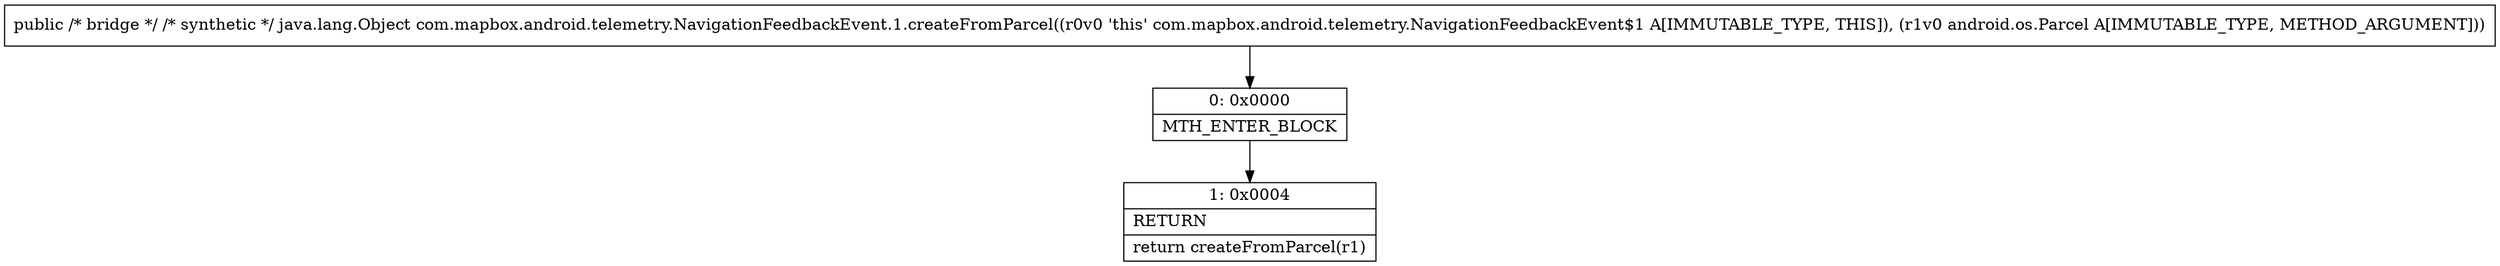 digraph "CFG forcom.mapbox.android.telemetry.NavigationFeedbackEvent.1.createFromParcel(Landroid\/os\/Parcel;)Ljava\/lang\/Object;" {
Node_0 [shape=record,label="{0\:\ 0x0000|MTH_ENTER_BLOCK\l}"];
Node_1 [shape=record,label="{1\:\ 0x0004|RETURN\l|return createFromParcel(r1)\l}"];
MethodNode[shape=record,label="{public \/* bridge *\/ \/* synthetic *\/ java.lang.Object com.mapbox.android.telemetry.NavigationFeedbackEvent.1.createFromParcel((r0v0 'this' com.mapbox.android.telemetry.NavigationFeedbackEvent$1 A[IMMUTABLE_TYPE, THIS]), (r1v0 android.os.Parcel A[IMMUTABLE_TYPE, METHOD_ARGUMENT])) }"];
MethodNode -> Node_0;
Node_0 -> Node_1;
}


